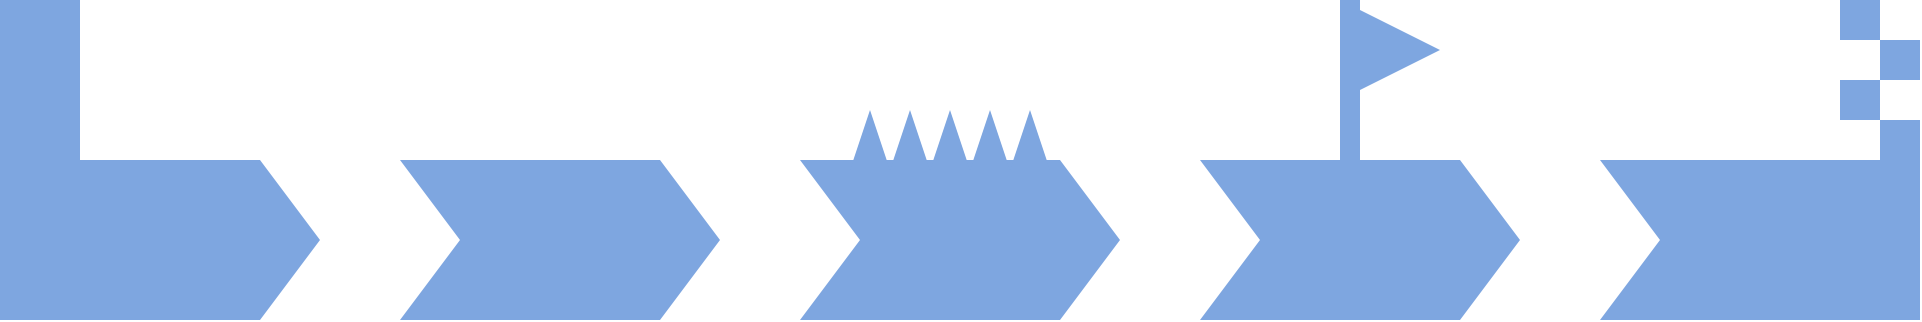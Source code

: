 <mxfile version="14.6.13" type="device"><diagram id="ksD6SU7Iu1IxAZCVbRMq" name="Page-1"><mxGraphModel dx="1409" dy="806" grid="1" gridSize="10" guides="1" tooltips="1" connect="1" arrows="1" fold="1" page="1" pageScale="1" pageWidth="850" pageHeight="1100" math="0" shadow="0"><root><mxCell id="0"/><mxCell id="1" parent="0"/><mxCell id="03_IizhoYbobvJEbLMhd-1" value="" style="html=1;shadow=0;dashed=0;align=center;verticalAlign=middle;shape=mxgraph.arrows2.arrow;dy=0;dx=30;notch=30;strokeColor=none;fillColor=#7EA6E0;" vertex="1" parent="1"><mxGeometry x="40" y="320" width="160" height="80" as="geometry"/></mxCell><mxCell id="03_IizhoYbobvJEbLMhd-2" value="" style="html=1;shadow=0;dashed=0;align=center;verticalAlign=middle;shape=mxgraph.arrows2.arrow;dy=0;dx=30;notch=30;strokeColor=none;fillColor=#7EA6E0;" vertex="1" parent="1"><mxGeometry x="240" y="320" width="160" height="80" as="geometry"/></mxCell><mxCell id="03_IizhoYbobvJEbLMhd-3" value="" style="rounded=0;whiteSpace=wrap;html=1;fillColor=#7EA6E0;strokeColor=none;" vertex="1" parent="1"><mxGeometry x="40" y="240" width="40" height="160" as="geometry"/></mxCell><mxCell id="03_IizhoYbobvJEbLMhd-4" value="" style="html=1;shadow=0;dashed=0;align=center;verticalAlign=middle;shape=mxgraph.arrows2.arrow;dy=0;dx=30;notch=30;strokeColor=none;fillColor=#7EA6E0;" vertex="1" parent="1"><mxGeometry x="440" y="320" width="160" height="80" as="geometry"/></mxCell><mxCell id="03_IizhoYbobvJEbLMhd-6" value="" style="triangle;whiteSpace=wrap;html=1;strokeColor=none;fillColor=#7EA6E0;rotation=-90;" vertex="1" parent="1"><mxGeometry x="460" y="300" width="30" height="20" as="geometry"/></mxCell><mxCell id="03_IizhoYbobvJEbLMhd-7" value="" style="triangle;whiteSpace=wrap;html=1;strokeColor=none;fillColor=#7EA6E0;rotation=-90;" vertex="1" parent="1"><mxGeometry x="480" y="300" width="30" height="20" as="geometry"/></mxCell><mxCell id="03_IizhoYbobvJEbLMhd-8" value="" style="triangle;whiteSpace=wrap;html=1;strokeColor=none;fillColor=#7EA6E0;rotation=-90;" vertex="1" parent="1"><mxGeometry x="500" y="300" width="30" height="20" as="geometry"/></mxCell><mxCell id="03_IizhoYbobvJEbLMhd-9" value="" style="triangle;whiteSpace=wrap;html=1;strokeColor=none;fillColor=#7EA6E0;rotation=-90;" vertex="1" parent="1"><mxGeometry x="520" y="300" width="30" height="20" as="geometry"/></mxCell><mxCell id="03_IizhoYbobvJEbLMhd-10" value="" style="triangle;whiteSpace=wrap;html=1;strokeColor=none;fillColor=#7EA6E0;rotation=-90;" vertex="1" parent="1"><mxGeometry x="540" y="300" width="30" height="20" as="geometry"/></mxCell><mxCell id="03_IizhoYbobvJEbLMhd-12" value="" style="html=1;shadow=0;dashed=0;align=center;verticalAlign=middle;shape=mxgraph.arrows2.arrow;dy=0;dx=30;notch=30;strokeColor=none;fillColor=#7EA6E0;" vertex="1" parent="1"><mxGeometry x="640" y="320" width="160" height="80" as="geometry"/></mxCell><mxCell id="03_IizhoYbobvJEbLMhd-13" value="" style="rounded=0;whiteSpace=wrap;html=1;strokeColor=none;fillColor=#7EA6E0;" vertex="1" parent="1"><mxGeometry x="710" y="240" width="10" height="90" as="geometry"/></mxCell><mxCell id="03_IizhoYbobvJEbLMhd-14" value="" style="triangle;whiteSpace=wrap;html=1;strokeColor=none;fillColor=#7EA6E0;rotation=0;" vertex="1" parent="1"><mxGeometry x="710" y="240" width="50" height="50" as="geometry"/></mxCell><mxCell id="03_IizhoYbobvJEbLMhd-15" value="" style="html=1;shadow=0;dashed=0;align=center;verticalAlign=middle;shape=mxgraph.arrows2.arrow;dy=0;dx=30;notch=30;strokeColor=none;fillColor=#7EA6E0;" vertex="1" parent="1"><mxGeometry x="840" y="320" width="160" height="80" as="geometry"/></mxCell><mxCell id="03_IizhoYbobvJEbLMhd-17" value="" style="rounded=0;whiteSpace=wrap;html=1;fillColor=#7EA6E0;strokeColor=none;" vertex="1" parent="1"><mxGeometry x="960" y="320" width="40" height="80" as="geometry"/></mxCell><mxCell id="03_IizhoYbobvJEbLMhd-28" value="" style="whiteSpace=wrap;html=1;aspect=fixed;strokeColor=none;fillColor=#7EA6E0;" vertex="1" parent="1"><mxGeometry x="980" y="300" width="20" height="20" as="geometry"/></mxCell><mxCell id="03_IizhoYbobvJEbLMhd-30" value="" style="whiteSpace=wrap;html=1;aspect=fixed;strokeColor=none;fillColor=#7EA6E0;" vertex="1" parent="1"><mxGeometry x="960" y="280" width="20" height="20" as="geometry"/></mxCell><mxCell id="03_IizhoYbobvJEbLMhd-32" value="" style="whiteSpace=wrap;html=1;aspect=fixed;strokeColor=none;fillColor=#7EA6E0;" vertex="1" parent="1"><mxGeometry x="980" y="260" width="20" height="20" as="geometry"/></mxCell><mxCell id="03_IizhoYbobvJEbLMhd-33" value="" style="whiteSpace=wrap;html=1;aspect=fixed;strokeColor=none;fillColor=#7EA6E0;" vertex="1" parent="1"><mxGeometry x="960" y="240" width="20" height="20" as="geometry"/></mxCell></root></mxGraphModel></diagram></mxfile>